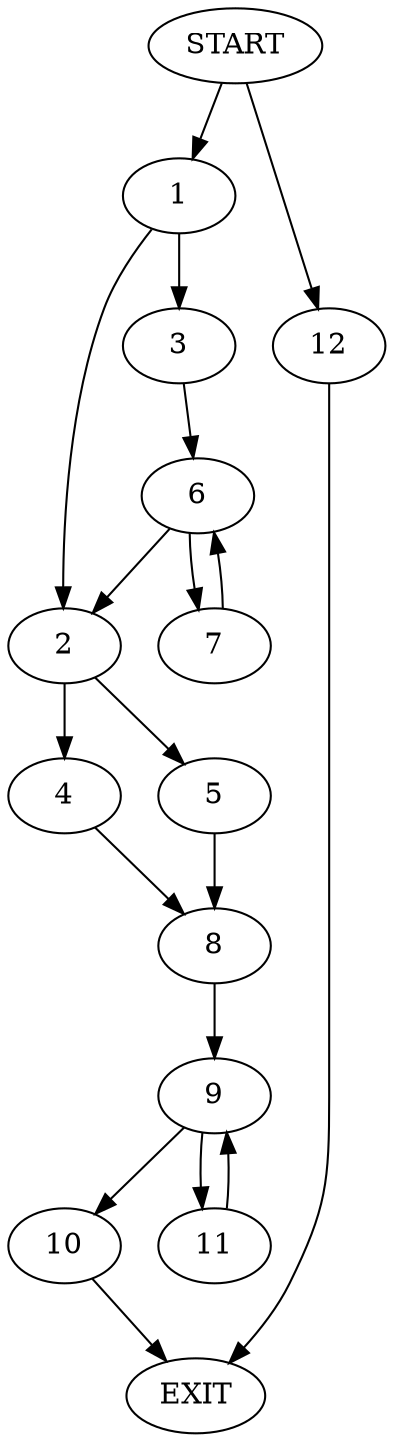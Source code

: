 digraph {
0 [label="START"]
13 [label="EXIT"]
0 -> 1
1 -> 2
1 -> 3
2 -> 4
2 -> 5
3 -> 6
6 -> 7
6 -> 2
7 -> 6
4 -> 8
5 -> 8
8 -> 9
9 -> 10
9 -> 11
10 -> 13
11 -> 9
0 -> 12
12 -> 13
}
